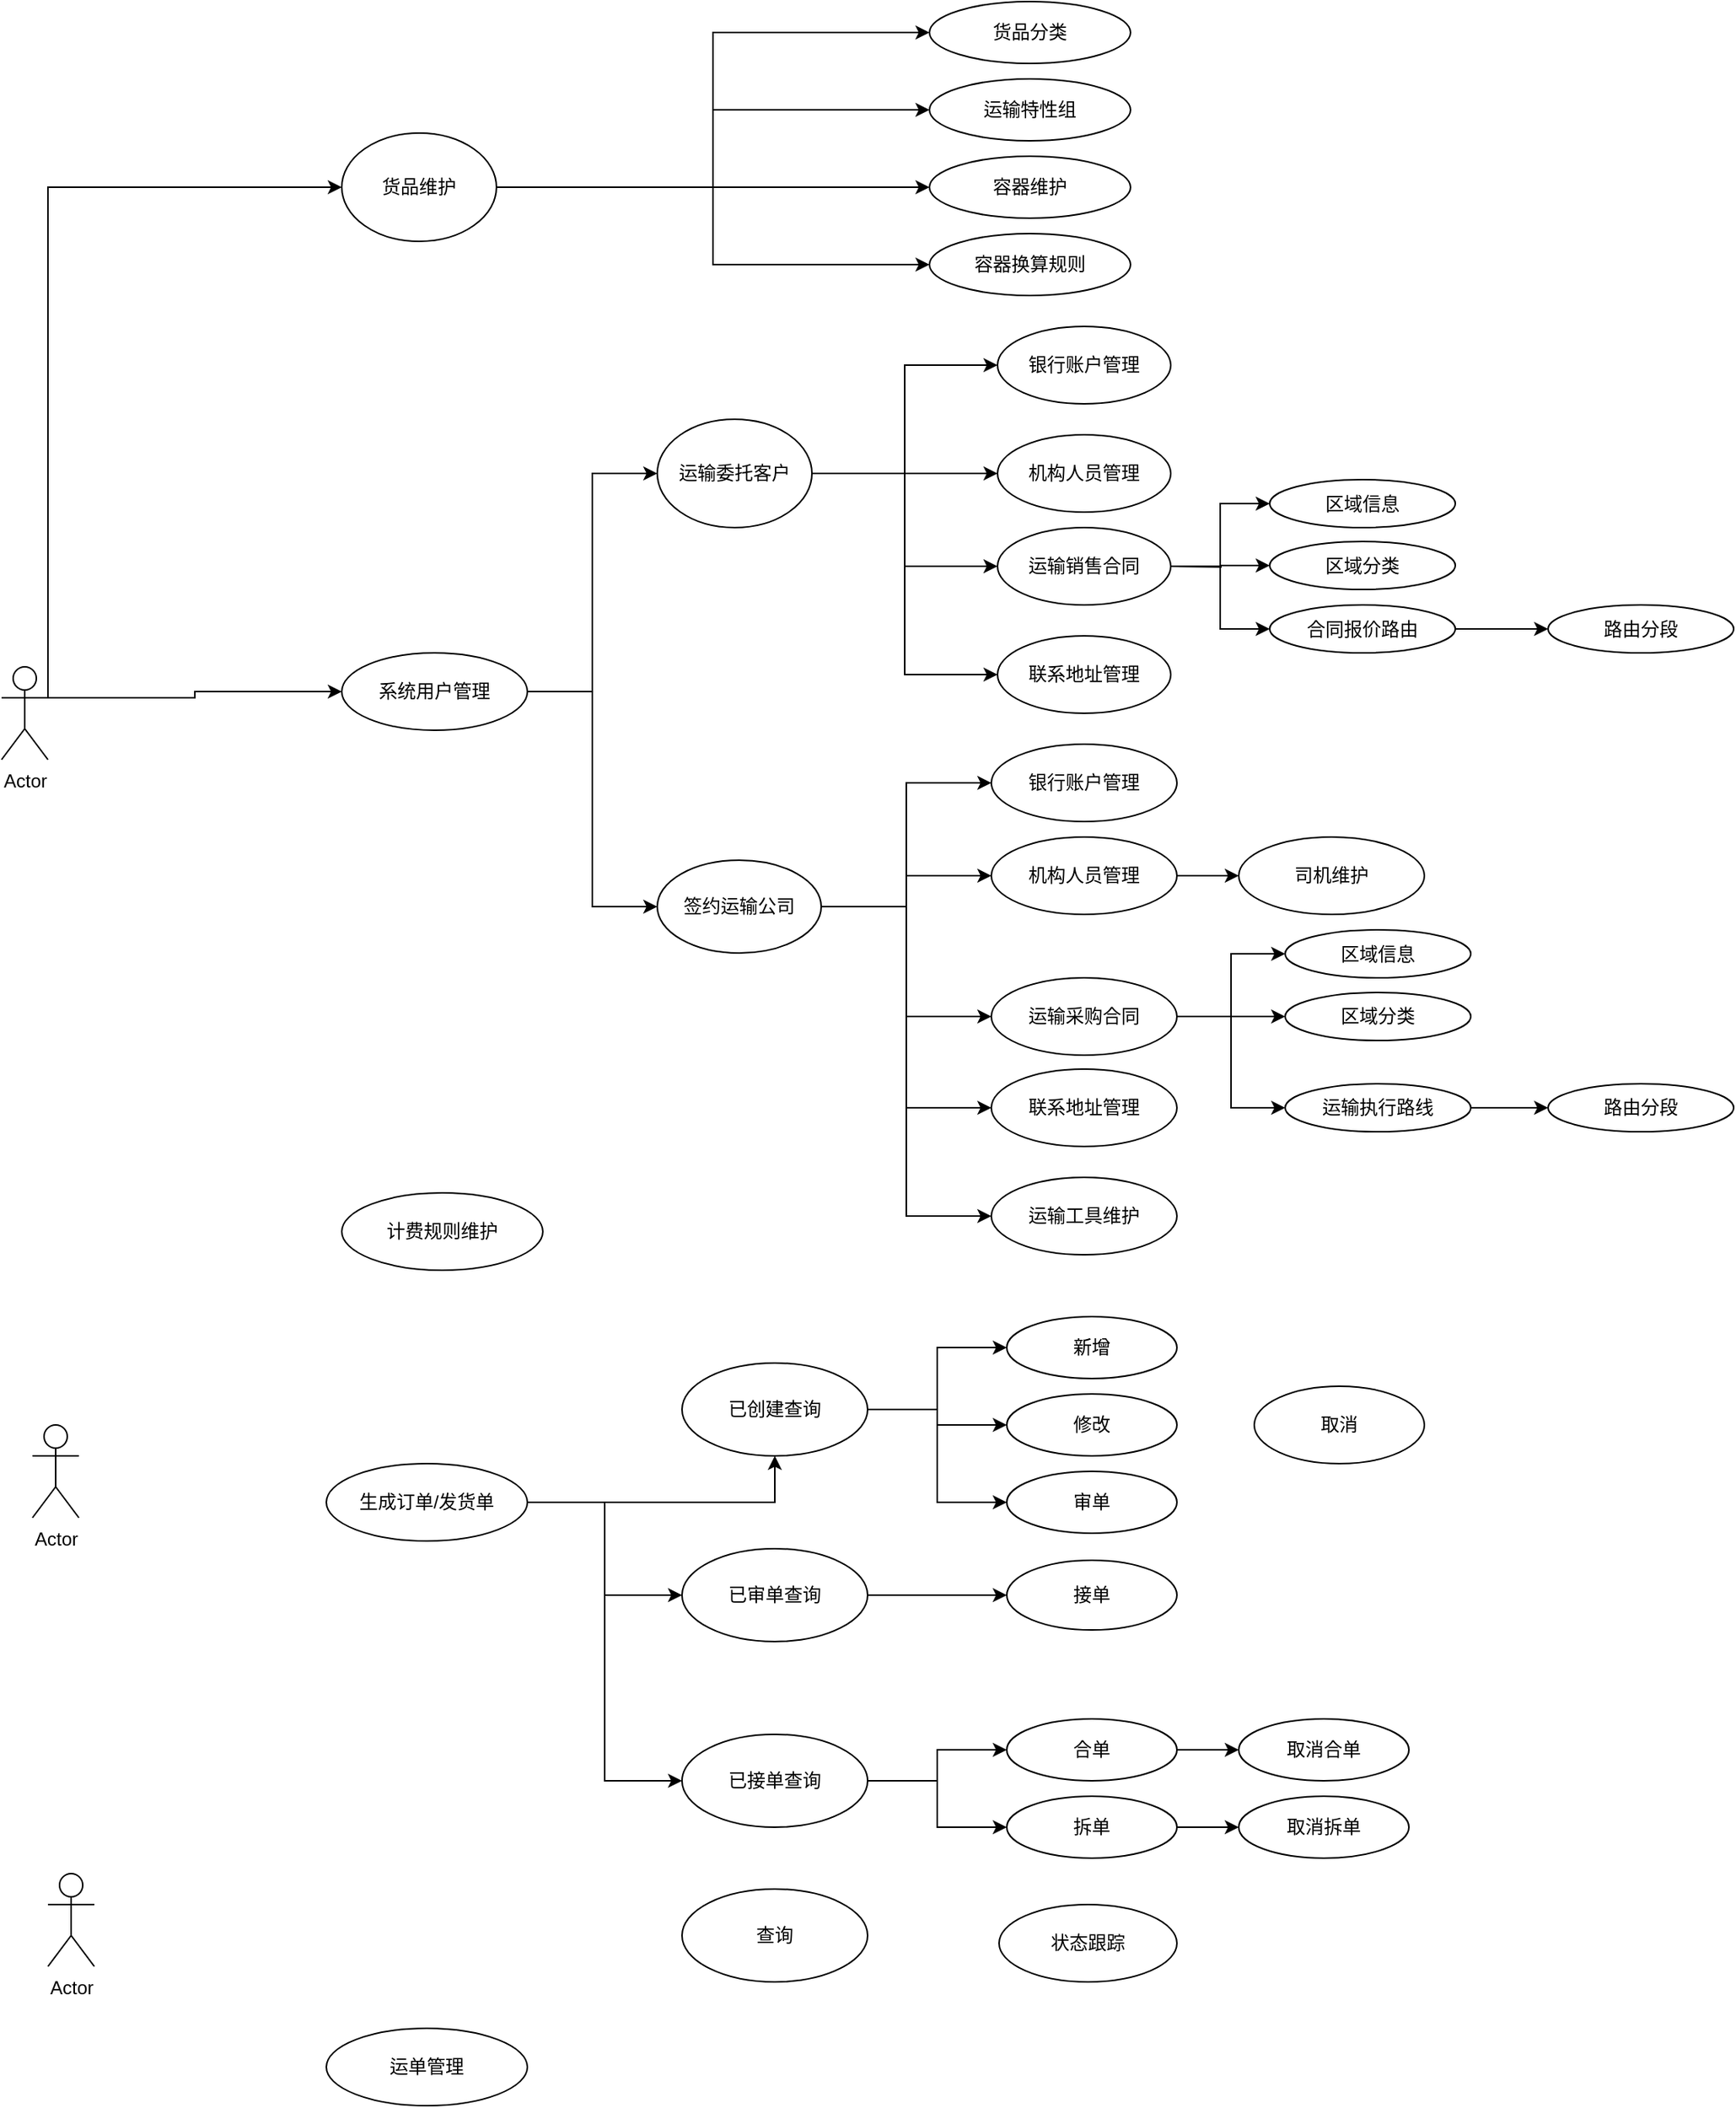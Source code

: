 <mxfile version="14.6.11" type="github">
  <diagram id="kKTmRhR4mgK1cSBu-74n" name="Page-1">
    <mxGraphModel dx="2048" dy="685" grid="1" gridSize="10" guides="1" tooltips="1" connect="1" arrows="1" fold="1" page="1" pageScale="1" pageWidth="827" pageHeight="1169" math="0" shadow="0">
      <root>
        <mxCell id="0" />
        <mxCell id="1" parent="0" />
        <mxCell id="11TxupdLAGD5MneOCEoi-17" style="edgeStyle=orthogonalEdgeStyle;rounded=0;orthogonalLoop=1;jettySize=auto;html=1;exitX=1;exitY=0.333;exitDx=0;exitDy=0;exitPerimeter=0;" edge="1" parent="1" source="11TxupdLAGD5MneOCEoi-1" target="11TxupdLAGD5MneOCEoi-3">
          <mxGeometry relative="1" as="geometry">
            <Array as="points">
              <mxPoint x="80" y="150" />
              <mxPoint x="230" y="150" />
            </Array>
          </mxGeometry>
        </mxCell>
        <mxCell id="11TxupdLAGD5MneOCEoi-57" style="edgeStyle=orthogonalEdgeStyle;rounded=0;orthogonalLoop=1;jettySize=auto;html=1;exitX=1;exitY=0.333;exitDx=0;exitDy=0;exitPerimeter=0;" edge="1" parent="1" source="11TxupdLAGD5MneOCEoi-1" target="11TxupdLAGD5MneOCEoi-9">
          <mxGeometry relative="1" as="geometry" />
        </mxCell>
        <mxCell id="11TxupdLAGD5MneOCEoi-1" value="Actor" style="shape=umlActor;verticalLabelPosition=bottom;verticalAlign=top;html=1;" vertex="1" parent="1">
          <mxGeometry x="-170" y="460" width="30" height="60" as="geometry" />
        </mxCell>
        <mxCell id="11TxupdLAGD5MneOCEoi-19" style="edgeStyle=orthogonalEdgeStyle;rounded=0;orthogonalLoop=1;jettySize=auto;html=1;exitX=1;exitY=0.5;exitDx=0;exitDy=0;entryX=0;entryY=0.5;entryDx=0;entryDy=0;" edge="1" parent="1" source="11TxupdLAGD5MneOCEoi-3" target="11TxupdLAGD5MneOCEoi-6">
          <mxGeometry relative="1" as="geometry" />
        </mxCell>
        <mxCell id="11TxupdLAGD5MneOCEoi-20" style="edgeStyle=orthogonalEdgeStyle;rounded=0;orthogonalLoop=1;jettySize=auto;html=1;exitX=1;exitY=0.5;exitDx=0;exitDy=0;entryX=0;entryY=0.5;entryDx=0;entryDy=0;" edge="1" parent="1" source="11TxupdLAGD5MneOCEoi-3" target="11TxupdLAGD5MneOCEoi-7">
          <mxGeometry relative="1" as="geometry" />
        </mxCell>
        <mxCell id="11TxupdLAGD5MneOCEoi-21" style="edgeStyle=orthogonalEdgeStyle;rounded=0;orthogonalLoop=1;jettySize=auto;html=1;exitX=1;exitY=0.5;exitDx=0;exitDy=0;entryX=0;entryY=0.5;entryDx=0;entryDy=0;" edge="1" parent="1" source="11TxupdLAGD5MneOCEoi-3" target="11TxupdLAGD5MneOCEoi-8">
          <mxGeometry relative="1" as="geometry" />
        </mxCell>
        <mxCell id="11TxupdLAGD5MneOCEoi-74" style="edgeStyle=orthogonalEdgeStyle;rounded=0;orthogonalLoop=1;jettySize=auto;html=1;exitX=1;exitY=0.5;exitDx=0;exitDy=0;entryX=0;entryY=0.5;entryDx=0;entryDy=0;" edge="1" parent="1" source="11TxupdLAGD5MneOCEoi-3" target="11TxupdLAGD5MneOCEoi-5">
          <mxGeometry relative="1" as="geometry" />
        </mxCell>
        <mxCell id="11TxupdLAGD5MneOCEoi-3" value="货品维护" style="ellipse;whiteSpace=wrap;html=1;" vertex="1" parent="1">
          <mxGeometry x="50" y="115" width="100" height="70" as="geometry" />
        </mxCell>
        <mxCell id="11TxupdLAGD5MneOCEoi-5" value="货品分类" style="ellipse;whiteSpace=wrap;html=1;" vertex="1" parent="1">
          <mxGeometry x="430" y="30" width="130" height="40" as="geometry" />
        </mxCell>
        <mxCell id="11TxupdLAGD5MneOCEoi-6" value="运输特性组" style="ellipse;whiteSpace=wrap;html=1;" vertex="1" parent="1">
          <mxGeometry x="430" y="80" width="130" height="40" as="geometry" />
        </mxCell>
        <mxCell id="11TxupdLAGD5MneOCEoi-7" value="容器维护" style="ellipse;whiteSpace=wrap;html=1;" vertex="1" parent="1">
          <mxGeometry x="430" y="130" width="130" height="40" as="geometry" />
        </mxCell>
        <mxCell id="11TxupdLAGD5MneOCEoi-8" value="容器换算规则" style="ellipse;whiteSpace=wrap;html=1;" vertex="1" parent="1">
          <mxGeometry x="430" y="180" width="130" height="40" as="geometry" />
        </mxCell>
        <mxCell id="11TxupdLAGD5MneOCEoi-39" style="edgeStyle=orthogonalEdgeStyle;rounded=0;orthogonalLoop=1;jettySize=auto;html=1;exitX=1;exitY=0.5;exitDx=0;exitDy=0;entryX=0;entryY=0.5;entryDx=0;entryDy=0;" edge="1" parent="1" source="11TxupdLAGD5MneOCEoi-9" target="11TxupdLAGD5MneOCEoi-10">
          <mxGeometry relative="1" as="geometry" />
        </mxCell>
        <mxCell id="11TxupdLAGD5MneOCEoi-40" style="edgeStyle=orthogonalEdgeStyle;rounded=0;orthogonalLoop=1;jettySize=auto;html=1;exitX=1;exitY=0.5;exitDx=0;exitDy=0;entryX=0;entryY=0.5;entryDx=0;entryDy=0;" edge="1" parent="1" source="11TxupdLAGD5MneOCEoi-9" target="11TxupdLAGD5MneOCEoi-12">
          <mxGeometry relative="1" as="geometry" />
        </mxCell>
        <mxCell id="11TxupdLAGD5MneOCEoi-9" value="系统用户管理" style="ellipse;whiteSpace=wrap;html=1;" vertex="1" parent="1">
          <mxGeometry x="50" y="451" width="120" height="50" as="geometry" />
        </mxCell>
        <mxCell id="11TxupdLAGD5MneOCEoi-25" style="edgeStyle=orthogonalEdgeStyle;rounded=0;orthogonalLoop=1;jettySize=auto;html=1;exitX=1;exitY=0.5;exitDx=0;exitDy=0;entryX=0;entryY=0.5;entryDx=0;entryDy=0;" edge="1" parent="1" source="11TxupdLAGD5MneOCEoi-10" target="11TxupdLAGD5MneOCEoi-16">
          <mxGeometry relative="1" as="geometry">
            <mxPoint x="470" y="390" as="targetPoint" />
          </mxGeometry>
        </mxCell>
        <mxCell id="11TxupdLAGD5MneOCEoi-26" style="edgeStyle=orthogonalEdgeStyle;rounded=0;orthogonalLoop=1;jettySize=auto;html=1;exitX=1;exitY=0.5;exitDx=0;exitDy=0;entryX=0;entryY=0.5;entryDx=0;entryDy=0;" edge="1" parent="1" source="11TxupdLAGD5MneOCEoi-10" target="11TxupdLAGD5MneOCEoi-22">
          <mxGeometry relative="1" as="geometry" />
        </mxCell>
        <mxCell id="11TxupdLAGD5MneOCEoi-43" style="edgeStyle=orthogonalEdgeStyle;rounded=0;orthogonalLoop=1;jettySize=auto;html=1;exitX=1;exitY=0.5;exitDx=0;exitDy=0;entryX=0;entryY=0.5;entryDx=0;entryDy=0;" edge="1" parent="1" source="11TxupdLAGD5MneOCEoi-10" target="11TxupdLAGD5MneOCEoi-41">
          <mxGeometry relative="1" as="geometry" />
        </mxCell>
        <mxCell id="11TxupdLAGD5MneOCEoi-44" style="edgeStyle=orthogonalEdgeStyle;rounded=0;orthogonalLoop=1;jettySize=auto;html=1;exitX=1;exitY=0.5;exitDx=0;exitDy=0;entryX=0;entryY=0.5;entryDx=0;entryDy=0;" edge="1" parent="1" source="11TxupdLAGD5MneOCEoi-10" target="11TxupdLAGD5MneOCEoi-42">
          <mxGeometry relative="1" as="geometry" />
        </mxCell>
        <mxCell id="11TxupdLAGD5MneOCEoi-10" value="运输委托客户" style="ellipse;whiteSpace=wrap;html=1;" vertex="1" parent="1">
          <mxGeometry x="254" y="300" width="100" height="70" as="geometry" />
        </mxCell>
        <mxCell id="11TxupdLAGD5MneOCEoi-35" style="edgeStyle=orthogonalEdgeStyle;rounded=0;orthogonalLoop=1;jettySize=auto;html=1;exitX=1;exitY=0.5;exitDx=0;exitDy=0;entryX=0;entryY=0.5;entryDx=0;entryDy=0;" edge="1" parent="1" source="11TxupdLAGD5MneOCEoi-12" target="11TxupdLAGD5MneOCEoi-31">
          <mxGeometry relative="1" as="geometry" />
        </mxCell>
        <mxCell id="11TxupdLAGD5MneOCEoi-36" style="edgeStyle=orthogonalEdgeStyle;rounded=0;orthogonalLoop=1;jettySize=auto;html=1;exitX=1;exitY=0.5;exitDx=0;exitDy=0;" edge="1" parent="1" source="11TxupdLAGD5MneOCEoi-12" target="11TxupdLAGD5MneOCEoi-32">
          <mxGeometry relative="1" as="geometry" />
        </mxCell>
        <mxCell id="11TxupdLAGD5MneOCEoi-37" style="edgeStyle=orthogonalEdgeStyle;rounded=0;orthogonalLoop=1;jettySize=auto;html=1;exitX=1;exitY=0.5;exitDx=0;exitDy=0;entryX=0;entryY=0.5;entryDx=0;entryDy=0;" edge="1" parent="1" source="11TxupdLAGD5MneOCEoi-12" target="11TxupdLAGD5MneOCEoi-29">
          <mxGeometry relative="1" as="geometry" />
        </mxCell>
        <mxCell id="11TxupdLAGD5MneOCEoi-38" style="edgeStyle=orthogonalEdgeStyle;rounded=0;orthogonalLoop=1;jettySize=auto;html=1;exitX=1;exitY=0.5;exitDx=0;exitDy=0;entryX=0;entryY=0.5;entryDx=0;entryDy=0;" edge="1" parent="1" source="11TxupdLAGD5MneOCEoi-12" target="11TxupdLAGD5MneOCEoi-30">
          <mxGeometry relative="1" as="geometry" />
        </mxCell>
        <mxCell id="11TxupdLAGD5MneOCEoi-69" style="edgeStyle=orthogonalEdgeStyle;rounded=0;orthogonalLoop=1;jettySize=auto;html=1;exitX=1;exitY=0.5;exitDx=0;exitDy=0;entryX=0;entryY=0.5;entryDx=0;entryDy=0;" edge="1" parent="1" source="11TxupdLAGD5MneOCEoi-12" target="11TxupdLAGD5MneOCEoi-65">
          <mxGeometry relative="1" as="geometry" />
        </mxCell>
        <mxCell id="11TxupdLAGD5MneOCEoi-12" value="签约运输公司" style="ellipse;whiteSpace=wrap;html=1;" vertex="1" parent="1">
          <mxGeometry x="254" y="585" width="106" height="60" as="geometry" />
        </mxCell>
        <mxCell id="11TxupdLAGD5MneOCEoi-51" style="edgeStyle=orthogonalEdgeStyle;rounded=0;orthogonalLoop=1;jettySize=auto;html=1;exitX=1;exitY=0.5;exitDx=0;exitDy=0;entryX=0;entryY=0.5;entryDx=0;entryDy=0;" edge="1" parent="1" source="11TxupdLAGD5MneOCEoi-16" target="11TxupdLAGD5MneOCEoi-45">
          <mxGeometry relative="1" as="geometry" />
        </mxCell>
        <mxCell id="11TxupdLAGD5MneOCEoi-52" style="edgeStyle=orthogonalEdgeStyle;rounded=0;orthogonalLoop=1;jettySize=auto;html=1;entryX=0;entryY=0.5;entryDx=0;entryDy=0;" edge="1" parent="1" target="11TxupdLAGD5MneOCEoi-46">
          <mxGeometry relative="1" as="geometry">
            <mxPoint x="586" y="395" as="sourcePoint" />
          </mxGeometry>
        </mxCell>
        <mxCell id="11TxupdLAGD5MneOCEoi-53" style="edgeStyle=orthogonalEdgeStyle;rounded=0;orthogonalLoop=1;jettySize=auto;html=1;exitX=1;exitY=0.5;exitDx=0;exitDy=0;entryX=0;entryY=0.5;entryDx=0;entryDy=0;" edge="1" parent="1" source="11TxupdLAGD5MneOCEoi-16" target="11TxupdLAGD5MneOCEoi-47">
          <mxGeometry relative="1" as="geometry" />
        </mxCell>
        <mxCell id="11TxupdLAGD5MneOCEoi-16" value="运输销售合同" style="ellipse;whiteSpace=wrap;html=1;" vertex="1" parent="1">
          <mxGeometry x="474" y="370" width="112" height="50" as="geometry" />
        </mxCell>
        <mxCell id="11TxupdLAGD5MneOCEoi-22" value="联系地址管理" style="ellipse;whiteSpace=wrap;html=1;" vertex="1" parent="1">
          <mxGeometry x="474" y="440" width="112" height="50" as="geometry" />
        </mxCell>
        <mxCell id="11TxupdLAGD5MneOCEoi-54" style="edgeStyle=orthogonalEdgeStyle;rounded=0;orthogonalLoop=1;jettySize=auto;html=1;exitX=1;exitY=0.5;exitDx=0;exitDy=0;entryX=0;entryY=0.5;entryDx=0;entryDy=0;" edge="1" parent="1" source="11TxupdLAGD5MneOCEoi-29" target="11TxupdLAGD5MneOCEoi-48">
          <mxGeometry relative="1" as="geometry" />
        </mxCell>
        <mxCell id="11TxupdLAGD5MneOCEoi-55" style="edgeStyle=orthogonalEdgeStyle;rounded=0;orthogonalLoop=1;jettySize=auto;html=1;exitX=1;exitY=0.5;exitDx=0;exitDy=0;entryX=0;entryY=0.5;entryDx=0;entryDy=0;" edge="1" parent="1" source="11TxupdLAGD5MneOCEoi-29" target="11TxupdLAGD5MneOCEoi-49">
          <mxGeometry relative="1" as="geometry" />
        </mxCell>
        <mxCell id="11TxupdLAGD5MneOCEoi-56" style="edgeStyle=orthogonalEdgeStyle;rounded=0;orthogonalLoop=1;jettySize=auto;html=1;exitX=1;exitY=0.5;exitDx=0;exitDy=0;entryX=0;entryY=0.5;entryDx=0;entryDy=0;" edge="1" parent="1" source="11TxupdLAGD5MneOCEoi-29" target="11TxupdLAGD5MneOCEoi-50">
          <mxGeometry relative="1" as="geometry" />
        </mxCell>
        <mxCell id="11TxupdLAGD5MneOCEoi-29" value="运输采购合同" style="ellipse;whiteSpace=wrap;html=1;" vertex="1" parent="1">
          <mxGeometry x="470" y="661" width="120" height="50" as="geometry" />
        </mxCell>
        <mxCell id="11TxupdLAGD5MneOCEoi-30" value="联系地址管理" style="ellipse;whiteSpace=wrap;html=1;" vertex="1" parent="1">
          <mxGeometry x="470" y="720" width="120" height="50" as="geometry" />
        </mxCell>
        <mxCell id="11TxupdLAGD5MneOCEoi-31" value="银行账户管理" style="ellipse;whiteSpace=wrap;html=1;" vertex="1" parent="1">
          <mxGeometry x="470" y="510" width="120" height="50" as="geometry" />
        </mxCell>
        <mxCell id="11TxupdLAGD5MneOCEoi-68" style="edgeStyle=orthogonalEdgeStyle;rounded=0;orthogonalLoop=1;jettySize=auto;html=1;exitX=1;exitY=0.5;exitDx=0;exitDy=0;entryX=0;entryY=0.5;entryDx=0;entryDy=0;" edge="1" parent="1" source="11TxupdLAGD5MneOCEoi-32" target="11TxupdLAGD5MneOCEoi-67">
          <mxGeometry relative="1" as="geometry" />
        </mxCell>
        <mxCell id="11TxupdLAGD5MneOCEoi-32" value="机构人员管理" style="ellipse;whiteSpace=wrap;html=1;" vertex="1" parent="1">
          <mxGeometry x="470" y="570" width="120" height="50" as="geometry" />
        </mxCell>
        <mxCell id="11TxupdLAGD5MneOCEoi-41" value="银行账户管理" style="ellipse;whiteSpace=wrap;html=1;" vertex="1" parent="1">
          <mxGeometry x="474" y="240" width="112" height="50" as="geometry" />
        </mxCell>
        <mxCell id="11TxupdLAGD5MneOCEoi-42" value="机构人员管理" style="ellipse;whiteSpace=wrap;html=1;" vertex="1" parent="1">
          <mxGeometry x="474" y="310" width="112" height="50" as="geometry" />
        </mxCell>
        <mxCell id="11TxupdLAGD5MneOCEoi-45" value="区域信息" style="ellipse;whiteSpace=wrap;html=1;" vertex="1" parent="1">
          <mxGeometry x="650" y="339" width="120" height="31" as="geometry" />
        </mxCell>
        <mxCell id="11TxupdLAGD5MneOCEoi-46" value="区域分类" style="ellipse;whiteSpace=wrap;html=1;" vertex="1" parent="1">
          <mxGeometry x="650" y="379" width="120" height="31" as="geometry" />
        </mxCell>
        <mxCell id="11TxupdLAGD5MneOCEoi-60" style="edgeStyle=orthogonalEdgeStyle;rounded=0;orthogonalLoop=1;jettySize=auto;html=1;exitX=1;exitY=0.5;exitDx=0;exitDy=0;" edge="1" parent="1" source="11TxupdLAGD5MneOCEoi-47" target="11TxupdLAGD5MneOCEoi-58">
          <mxGeometry relative="1" as="geometry" />
        </mxCell>
        <mxCell id="11TxupdLAGD5MneOCEoi-47" value="合同报价路由" style="ellipse;whiteSpace=wrap;html=1;" vertex="1" parent="1">
          <mxGeometry x="650" y="420" width="120" height="31" as="geometry" />
        </mxCell>
        <mxCell id="11TxupdLAGD5MneOCEoi-48" value="区域信息" style="ellipse;whiteSpace=wrap;html=1;" vertex="1" parent="1">
          <mxGeometry x="660" y="630" width="120" height="31" as="geometry" />
        </mxCell>
        <mxCell id="11TxupdLAGD5MneOCEoi-49" value="区域分类" style="ellipse;whiteSpace=wrap;html=1;" vertex="1" parent="1">
          <mxGeometry x="660" y="670.5" width="120" height="31" as="geometry" />
        </mxCell>
        <mxCell id="11TxupdLAGD5MneOCEoi-61" style="edgeStyle=orthogonalEdgeStyle;rounded=0;orthogonalLoop=1;jettySize=auto;html=1;exitX=1;exitY=0.5;exitDx=0;exitDy=0;entryX=0;entryY=0.5;entryDx=0;entryDy=0;" edge="1" parent="1" source="11TxupdLAGD5MneOCEoi-50" target="11TxupdLAGD5MneOCEoi-59">
          <mxGeometry relative="1" as="geometry" />
        </mxCell>
        <mxCell id="11TxupdLAGD5MneOCEoi-50" value="运输执行路线" style="ellipse;whiteSpace=wrap;html=1;" vertex="1" parent="1">
          <mxGeometry x="660" y="729.5" width="120" height="31" as="geometry" />
        </mxCell>
        <mxCell id="11TxupdLAGD5MneOCEoi-58" value="路由分段" style="ellipse;whiteSpace=wrap;html=1;" vertex="1" parent="1">
          <mxGeometry x="830" y="420" width="120" height="31" as="geometry" />
        </mxCell>
        <mxCell id="11TxupdLAGD5MneOCEoi-59" value="路由分段" style="ellipse;whiteSpace=wrap;html=1;" vertex="1" parent="1">
          <mxGeometry x="830" y="729.5" width="120" height="31" as="geometry" />
        </mxCell>
        <mxCell id="11TxupdLAGD5MneOCEoi-62" value="计费规则维护&lt;br&gt;" style="ellipse;whiteSpace=wrap;html=1;" vertex="1" parent="1">
          <mxGeometry x="50" y="800" width="130" height="50" as="geometry" />
        </mxCell>
        <mxCell id="11TxupdLAGD5MneOCEoi-93" style="edgeStyle=orthogonalEdgeStyle;rounded=0;orthogonalLoop=1;jettySize=auto;html=1;exitX=1;exitY=0.5;exitDx=0;exitDy=0;" edge="1" parent="1" source="11TxupdLAGD5MneOCEoi-63" target="11TxupdLAGD5MneOCEoi-75">
          <mxGeometry relative="1" as="geometry" />
        </mxCell>
        <mxCell id="11TxupdLAGD5MneOCEoi-94" style="edgeStyle=orthogonalEdgeStyle;rounded=0;orthogonalLoop=1;jettySize=auto;html=1;exitX=1;exitY=0.5;exitDx=0;exitDy=0;entryX=0;entryY=0.5;entryDx=0;entryDy=0;" edge="1" parent="1" source="11TxupdLAGD5MneOCEoi-63" target="11TxupdLAGD5MneOCEoi-76">
          <mxGeometry relative="1" as="geometry" />
        </mxCell>
        <mxCell id="11TxupdLAGD5MneOCEoi-95" style="edgeStyle=orthogonalEdgeStyle;rounded=0;orthogonalLoop=1;jettySize=auto;html=1;exitX=1;exitY=0.5;exitDx=0;exitDy=0;entryX=0;entryY=0.5;entryDx=0;entryDy=0;" edge="1" parent="1" source="11TxupdLAGD5MneOCEoi-63" target="11TxupdLAGD5MneOCEoi-84">
          <mxGeometry relative="1" as="geometry" />
        </mxCell>
        <mxCell id="11TxupdLAGD5MneOCEoi-63" value="生成订单/发货单" style="ellipse;whiteSpace=wrap;html=1;" vertex="1" parent="1">
          <mxGeometry x="40" y="975" width="130" height="50" as="geometry" />
        </mxCell>
        <mxCell id="11TxupdLAGD5MneOCEoi-64" value="运单管理" style="ellipse;whiteSpace=wrap;html=1;" vertex="1" parent="1">
          <mxGeometry x="40" y="1340" width="130" height="50" as="geometry" />
        </mxCell>
        <mxCell id="11TxupdLAGD5MneOCEoi-65" value="运输工具维护" style="ellipse;whiteSpace=wrap;html=1;" vertex="1" parent="1">
          <mxGeometry x="470" y="790" width="120" height="50" as="geometry" />
        </mxCell>
        <mxCell id="11TxupdLAGD5MneOCEoi-67" value="司机维护" style="ellipse;whiteSpace=wrap;html=1;" vertex="1" parent="1">
          <mxGeometry x="630" y="570" width="120" height="50" as="geometry" />
        </mxCell>
        <mxCell id="11TxupdLAGD5MneOCEoi-70" value="Actor" style="shape=umlActor;verticalLabelPosition=bottom;verticalAlign=top;html=1;" vertex="1" parent="1">
          <mxGeometry x="-150" y="950" width="30" height="60" as="geometry" />
        </mxCell>
        <mxCell id="11TxupdLAGD5MneOCEoi-71" value="Actor" style="shape=umlActor;verticalLabelPosition=bottom;verticalAlign=top;html=1;" vertex="1" parent="1">
          <mxGeometry x="-140" y="1240" width="30" height="60" as="geometry" />
        </mxCell>
        <mxCell id="11TxupdLAGD5MneOCEoi-96" style="edgeStyle=orthogonalEdgeStyle;rounded=0;orthogonalLoop=1;jettySize=auto;html=1;exitX=1;exitY=0.5;exitDx=0;exitDy=0;entryX=0;entryY=0.5;entryDx=0;entryDy=0;" edge="1" parent="1" source="11TxupdLAGD5MneOCEoi-75" target="11TxupdLAGD5MneOCEoi-80">
          <mxGeometry relative="1" as="geometry" />
        </mxCell>
        <mxCell id="11TxupdLAGD5MneOCEoi-97" style="edgeStyle=orthogonalEdgeStyle;rounded=0;orthogonalLoop=1;jettySize=auto;html=1;exitX=1;exitY=0.5;exitDx=0;exitDy=0;entryX=0;entryY=0.5;entryDx=0;entryDy=0;" edge="1" parent="1" source="11TxupdLAGD5MneOCEoi-75" target="11TxupdLAGD5MneOCEoi-81">
          <mxGeometry relative="1" as="geometry" />
        </mxCell>
        <mxCell id="11TxupdLAGD5MneOCEoi-98" style="edgeStyle=orthogonalEdgeStyle;rounded=0;orthogonalLoop=1;jettySize=auto;html=1;exitX=1;exitY=0.5;exitDx=0;exitDy=0;entryX=0;entryY=0.5;entryDx=0;entryDy=0;" edge="1" parent="1" source="11TxupdLAGD5MneOCEoi-75" target="11TxupdLAGD5MneOCEoi-82">
          <mxGeometry relative="1" as="geometry" />
        </mxCell>
        <mxCell id="11TxupdLAGD5MneOCEoi-75" value="已创建查询" style="ellipse;whiteSpace=wrap;html=1;" vertex="1" parent="1">
          <mxGeometry x="270" y="910" width="120" height="60" as="geometry" />
        </mxCell>
        <mxCell id="11TxupdLAGD5MneOCEoi-79" value="" style="edgeStyle=orthogonalEdgeStyle;rounded=0;orthogonalLoop=1;jettySize=auto;html=1;" edge="1" parent="1" source="11TxupdLAGD5MneOCEoi-76" target="11TxupdLAGD5MneOCEoi-78">
          <mxGeometry relative="1" as="geometry" />
        </mxCell>
        <mxCell id="11TxupdLAGD5MneOCEoi-76" value="已审单查询" style="ellipse;whiteSpace=wrap;html=1;" vertex="1" parent="1">
          <mxGeometry x="270" y="1030" width="120" height="60" as="geometry" />
        </mxCell>
        <mxCell id="11TxupdLAGD5MneOCEoi-78" value="接单" style="ellipse;whiteSpace=wrap;html=1;" vertex="1" parent="1">
          <mxGeometry x="480" y="1037.5" width="110" height="45" as="geometry" />
        </mxCell>
        <mxCell id="11TxupdLAGD5MneOCEoi-80" value="新增" style="ellipse;whiteSpace=wrap;html=1;" vertex="1" parent="1">
          <mxGeometry x="480" y="880" width="110" height="40" as="geometry" />
        </mxCell>
        <mxCell id="11TxupdLAGD5MneOCEoi-81" value="修改" style="ellipse;whiteSpace=wrap;html=1;" vertex="1" parent="1">
          <mxGeometry x="480" y="930" width="110" height="40" as="geometry" />
        </mxCell>
        <mxCell id="11TxupdLAGD5MneOCEoi-82" value="审单" style="ellipse;whiteSpace=wrap;html=1;" vertex="1" parent="1">
          <mxGeometry x="480" y="980" width="110" height="40" as="geometry" />
        </mxCell>
        <mxCell id="11TxupdLAGD5MneOCEoi-83" value="取消" style="ellipse;whiteSpace=wrap;html=1;" vertex="1" parent="1">
          <mxGeometry x="640" y="925" width="110" height="50" as="geometry" />
        </mxCell>
        <mxCell id="11TxupdLAGD5MneOCEoi-89" style="edgeStyle=orthogonalEdgeStyle;rounded=0;orthogonalLoop=1;jettySize=auto;html=1;exitX=1;exitY=0.5;exitDx=0;exitDy=0;entryX=0;entryY=0.5;entryDx=0;entryDy=0;" edge="1" parent="1" source="11TxupdLAGD5MneOCEoi-84" target="11TxupdLAGD5MneOCEoi-85">
          <mxGeometry relative="1" as="geometry" />
        </mxCell>
        <mxCell id="11TxupdLAGD5MneOCEoi-90" style="edgeStyle=orthogonalEdgeStyle;rounded=0;orthogonalLoop=1;jettySize=auto;html=1;exitX=1;exitY=0.5;exitDx=0;exitDy=0;entryX=0;entryY=0.5;entryDx=0;entryDy=0;" edge="1" parent="1" source="11TxupdLAGD5MneOCEoi-84" target="11TxupdLAGD5MneOCEoi-86">
          <mxGeometry relative="1" as="geometry" />
        </mxCell>
        <mxCell id="11TxupdLAGD5MneOCEoi-84" value="已接单查询" style="ellipse;whiteSpace=wrap;html=1;" vertex="1" parent="1">
          <mxGeometry x="270" y="1150" width="120" height="60" as="geometry" />
        </mxCell>
        <mxCell id="11TxupdLAGD5MneOCEoi-91" style="edgeStyle=orthogonalEdgeStyle;rounded=0;orthogonalLoop=1;jettySize=auto;html=1;exitX=1;exitY=0.5;exitDx=0;exitDy=0;entryX=0;entryY=0.5;entryDx=0;entryDy=0;" edge="1" parent="1" source="11TxupdLAGD5MneOCEoi-85" target="11TxupdLAGD5MneOCEoi-87">
          <mxGeometry relative="1" as="geometry" />
        </mxCell>
        <mxCell id="11TxupdLAGD5MneOCEoi-85" value="合单" style="ellipse;whiteSpace=wrap;html=1;" vertex="1" parent="1">
          <mxGeometry x="480" y="1140" width="110" height="40" as="geometry" />
        </mxCell>
        <mxCell id="11TxupdLAGD5MneOCEoi-92" style="edgeStyle=orthogonalEdgeStyle;rounded=0;orthogonalLoop=1;jettySize=auto;html=1;exitX=1;exitY=0.5;exitDx=0;exitDy=0;entryX=0;entryY=0.5;entryDx=0;entryDy=0;" edge="1" parent="1" source="11TxupdLAGD5MneOCEoi-86" target="11TxupdLAGD5MneOCEoi-88">
          <mxGeometry relative="1" as="geometry" />
        </mxCell>
        <mxCell id="11TxupdLAGD5MneOCEoi-86" value="拆单" style="ellipse;whiteSpace=wrap;html=1;" vertex="1" parent="1">
          <mxGeometry x="480" y="1190" width="110" height="40" as="geometry" />
        </mxCell>
        <mxCell id="11TxupdLAGD5MneOCEoi-87" value="取消合单" style="ellipse;whiteSpace=wrap;html=1;" vertex="1" parent="1">
          <mxGeometry x="630" y="1140" width="110" height="40" as="geometry" />
        </mxCell>
        <mxCell id="11TxupdLAGD5MneOCEoi-88" value="取消拆单" style="ellipse;whiteSpace=wrap;html=1;" vertex="1" parent="1">
          <mxGeometry x="630" y="1190" width="110" height="40" as="geometry" />
        </mxCell>
        <mxCell id="11TxupdLAGD5MneOCEoi-99" value="查询" style="ellipse;whiteSpace=wrap;html=1;" vertex="1" parent="1">
          <mxGeometry x="270" y="1250" width="120" height="60" as="geometry" />
        </mxCell>
        <mxCell id="11TxupdLAGD5MneOCEoi-100" value="状态跟踪" style="ellipse;whiteSpace=wrap;html=1;" vertex="1" parent="1">
          <mxGeometry x="475" y="1260" width="115" height="50" as="geometry" />
        </mxCell>
      </root>
    </mxGraphModel>
  </diagram>
</mxfile>
